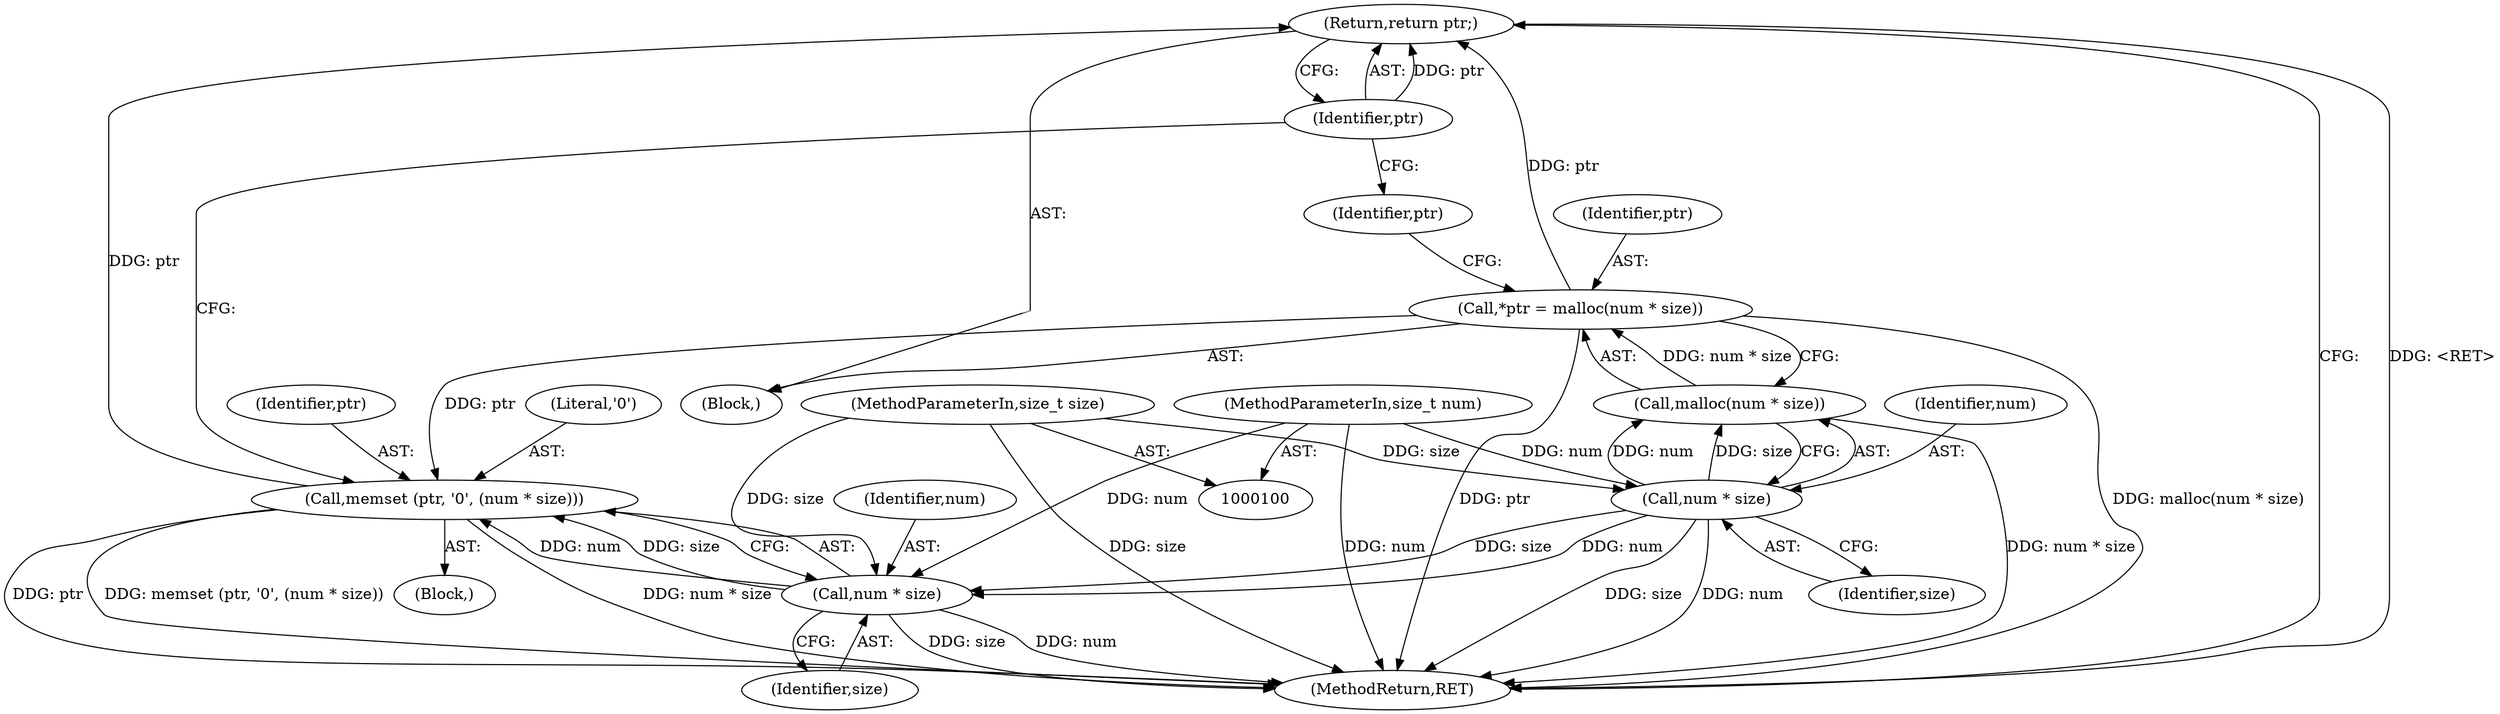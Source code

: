digraph "1_tnef_c5044689e50039635e7700fe2472fd632ac77176_3@pointer" {
"1000120" [label="(Return,return ptr;)"];
"1000121" [label="(Identifier,ptr)"];
"1000114" [label="(Call,memset (ptr, '\0', (num * size)))"];
"1000105" [label="(Call,*ptr = malloc(num * size))"];
"1000107" [label="(Call,malloc(num * size))"];
"1000108" [label="(Call,num * size)"];
"1000101" [label="(MethodParameterIn,size_t num)"];
"1000102" [label="(MethodParameterIn,size_t size)"];
"1000117" [label="(Call,num * size)"];
"1000116" [label="(Literal,'\0')"];
"1000114" [label="(Call,memset (ptr, '\0', (num * size)))"];
"1000118" [label="(Identifier,num)"];
"1000115" [label="(Identifier,ptr)"];
"1000119" [label="(Identifier,size)"];
"1000120" [label="(Return,return ptr;)"];
"1000105" [label="(Call,*ptr = malloc(num * size))"];
"1000110" [label="(Identifier,size)"];
"1000108" [label="(Call,num * size)"];
"1000117" [label="(Call,num * size)"];
"1000107" [label="(Call,malloc(num * size))"];
"1000103" [label="(Block,)"];
"1000121" [label="(Identifier,ptr)"];
"1000112" [label="(Identifier,ptr)"];
"1000106" [label="(Identifier,ptr)"];
"1000101" [label="(MethodParameterIn,size_t num)"];
"1000102" [label="(MethodParameterIn,size_t size)"];
"1000113" [label="(Block,)"];
"1000109" [label="(Identifier,num)"];
"1000122" [label="(MethodReturn,RET)"];
"1000120" -> "1000103"  [label="AST: "];
"1000120" -> "1000121"  [label="CFG: "];
"1000121" -> "1000120"  [label="AST: "];
"1000122" -> "1000120"  [label="CFG: "];
"1000120" -> "1000122"  [label="DDG: <RET>"];
"1000121" -> "1000120"  [label="DDG: ptr"];
"1000114" -> "1000120"  [label="DDG: ptr"];
"1000105" -> "1000120"  [label="DDG: ptr"];
"1000121" -> "1000114"  [label="CFG: "];
"1000121" -> "1000112"  [label="CFG: "];
"1000114" -> "1000113"  [label="AST: "];
"1000114" -> "1000117"  [label="CFG: "];
"1000115" -> "1000114"  [label="AST: "];
"1000116" -> "1000114"  [label="AST: "];
"1000117" -> "1000114"  [label="AST: "];
"1000114" -> "1000122"  [label="DDG: num * size"];
"1000114" -> "1000122"  [label="DDG: memset (ptr, '\0', (num * size))"];
"1000114" -> "1000122"  [label="DDG: ptr"];
"1000105" -> "1000114"  [label="DDG: ptr"];
"1000117" -> "1000114"  [label="DDG: num"];
"1000117" -> "1000114"  [label="DDG: size"];
"1000105" -> "1000103"  [label="AST: "];
"1000105" -> "1000107"  [label="CFG: "];
"1000106" -> "1000105"  [label="AST: "];
"1000107" -> "1000105"  [label="AST: "];
"1000112" -> "1000105"  [label="CFG: "];
"1000105" -> "1000122"  [label="DDG: malloc(num * size)"];
"1000105" -> "1000122"  [label="DDG: ptr"];
"1000107" -> "1000105"  [label="DDG: num * size"];
"1000107" -> "1000108"  [label="CFG: "];
"1000108" -> "1000107"  [label="AST: "];
"1000107" -> "1000122"  [label="DDG: num * size"];
"1000108" -> "1000107"  [label="DDG: num"];
"1000108" -> "1000107"  [label="DDG: size"];
"1000108" -> "1000110"  [label="CFG: "];
"1000109" -> "1000108"  [label="AST: "];
"1000110" -> "1000108"  [label="AST: "];
"1000108" -> "1000122"  [label="DDG: size"];
"1000108" -> "1000122"  [label="DDG: num"];
"1000101" -> "1000108"  [label="DDG: num"];
"1000102" -> "1000108"  [label="DDG: size"];
"1000108" -> "1000117"  [label="DDG: num"];
"1000108" -> "1000117"  [label="DDG: size"];
"1000101" -> "1000100"  [label="AST: "];
"1000101" -> "1000122"  [label="DDG: num"];
"1000101" -> "1000117"  [label="DDG: num"];
"1000102" -> "1000100"  [label="AST: "];
"1000102" -> "1000122"  [label="DDG: size"];
"1000102" -> "1000117"  [label="DDG: size"];
"1000117" -> "1000119"  [label="CFG: "];
"1000118" -> "1000117"  [label="AST: "];
"1000119" -> "1000117"  [label="AST: "];
"1000117" -> "1000122"  [label="DDG: num"];
"1000117" -> "1000122"  [label="DDG: size"];
}
